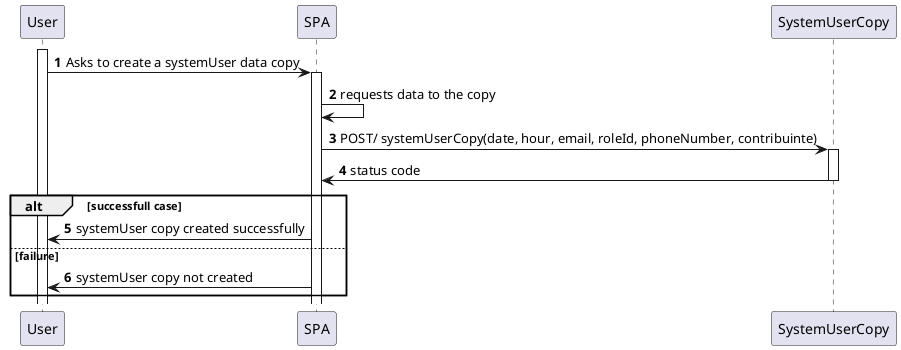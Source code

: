 @startuml

autonumber

activate User

User -> SPA : Asks to create a systemUser data copy
activate SPA
SPA -> SPA : requests data to the copy

SPA -> SystemUserCopy : POST/ systemUserCopy(date, hour, email, roleId, phoneNumber, contribuinte)
activate SystemUserCopy
SystemUserCopy -> SPA : status code
deactivate SystemUserCopy

alt successfull case
    SPA -> User: systemUser copy created successfully
else failure
    SPA -> User: systemUser copy not created
end

@enduml